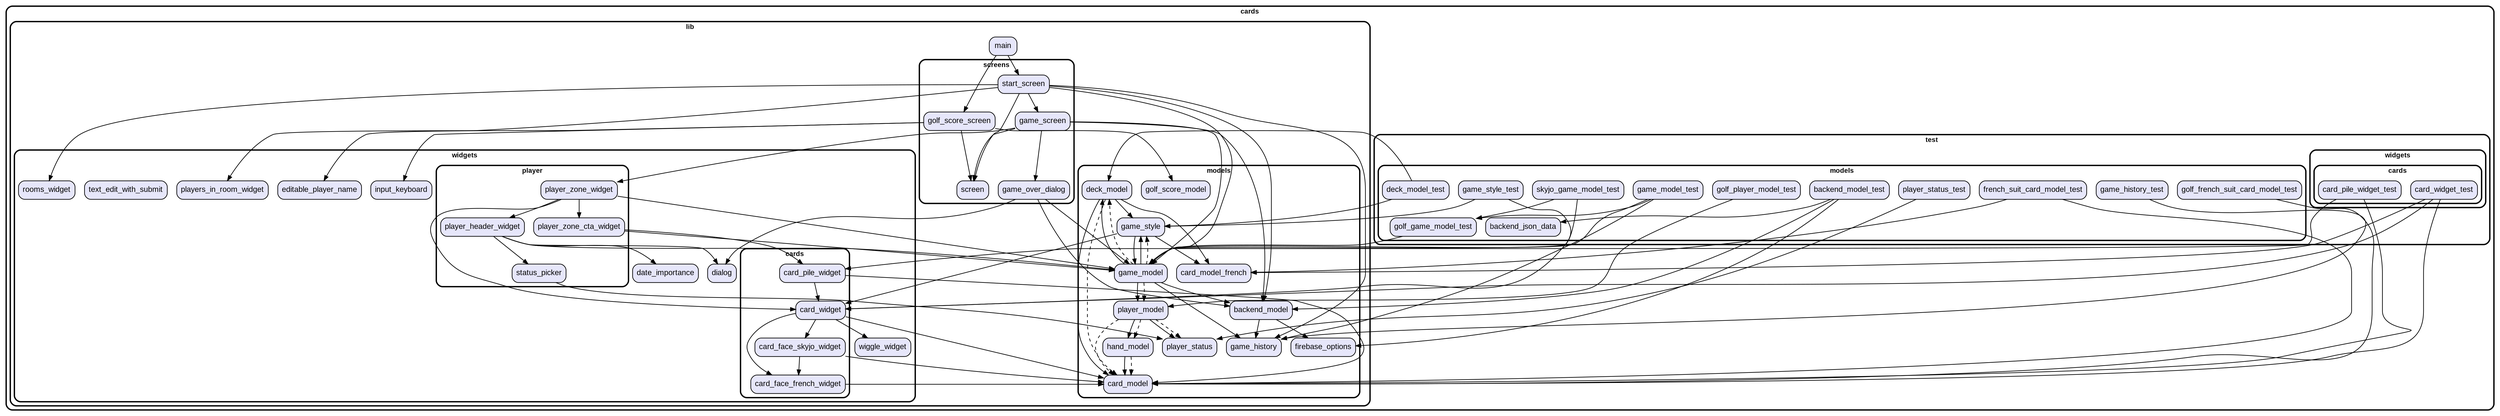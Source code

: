 digraph "" {
  graph [style=rounded fontname="Arial Black" fontsize=13 penwidth=2.6];
  node [shape=rect style="filled,rounded" fontname=Arial fontsize=15 fillcolor=Lavender penwidth=1.3];
  edge [penwidth=1.3];
  "/test/models/game_model_test.dart" [label="game_model_test"];
  "/test/models/deck_model_test.dart" [label="deck_model_test"];
  "/test/models/golf_player_model_test.dart" [label="golf_player_model_test"];
  "/test/models/backend_json_data.dart" [label="backend_json_data"];
  "/test/models/golf_french_suit_card_model_test.dart" [label="golf_french_suit_card_model_test"];
  "/test/models/french_suit_card_model_test.dart" [label="french_suit_card_model_test"];
  "/test/models/game_style_test.dart" [label="game_style_test"];
  "/test/models/player_status_test.dart" [label="player_status_test"];
  "/test/models/skyjo_game_model_test.dart" [label="skyjo_game_model_test"];
  "/test/models/golf_game_model_test.dart" [label="golf_game_model_test"];
  "/test/models/game_history_test.dart" [label="game_history_test"];
  "/test/models/backend_model_test.dart" [label="backend_model_test"];
  "/test/widgets/cards/card_pile_widget_test.dart" [label="card_pile_widget_test"];
  "/test/widgets/cards/card_widget_test.dart" [label="card_widget_test"];
  "/lib/models/player_status.dart" [label="player_status"];
  "/lib/models/game_model.dart" [label="game_model"];
  "/lib/models/card_model_french.dart" [label="card_model_french"];
  "/lib/models/game_history.dart" [label="game_history"];
  "/lib/models/golf_score_model.dart" [label="golf_score_model"];
  "/lib/models/firebase_options.dart" [label="firebase_options"];
  "/lib/models/hand_model.dart" [label="hand_model"];
  "/lib/models/player_model.dart" [label="player_model"];
  "/lib/models/game_style.dart" [label="game_style"];
  "/lib/models/card_model.dart" [label="card_model"];
  "/lib/models/backend_model.dart" [label="backend_model"];
  "/lib/models/deck_model.dart" [label="deck_model"];
  "/lib/screens/game_over_dialog.dart" [label="game_over_dialog"];
  "/lib/screens/golf_score_screen.dart" [label="golf_score_screen"];
  "/lib/screens/game_screen.dart" [label="game_screen"];
  "/lib/screens/start_screen.dart" [label="start_screen"];
  "/lib/screens/screen.dart" [label="screen"];
  "/lib/main.dart" [label="main"];
  "/lib/widgets/input_keyboard.dart" [label="input_keyboard"];
  "/lib/widgets/date_importance.dart" [label="date_importance"];
  "/lib/widgets/cards/card_pile_widget.dart" [label="card_pile_widget"];
  "/lib/widgets/cards/card_face_skyjo_widget.dart" [label="card_face_skyjo_widget"];
  "/lib/widgets/cards/card_widget.dart" [label="card_widget"];
  "/lib/widgets/cards/card_face_french_widget.dart" [label="card_face_french_widget"];
  "/lib/widgets/dialog.dart" [label="dialog"];
  "/lib/widgets/wiggle_widget.dart" [label="wiggle_widget"];
  "/lib/widgets/editable_player_name.dart" [label="editable_player_name"];
  "/lib/widgets/players_in_room_widget.dart" [label="players_in_room_widget"];
  "/lib/widgets/text_edit_with_submit.dart" [label="text_edit_with_submit"];
  "/lib/widgets/rooms_widget.dart" [label="rooms_widget"];
  "/lib/widgets/player/player_zone_cta_widget.dart" [label="player_zone_cta_widget"];
  "/lib/widgets/player/status_picker.dart" [label="status_picker"];
  "/lib/widgets/player/player_header_widget.dart" [label="player_header_widget"];
  "/lib/widgets/player/player_zone_widget.dart" [label="player_zone_widget"];
  subgraph "cluster~" {
    label="cards";
    subgraph "cluster~/test" {
      label="test";
      subgraph "cluster~/test/models" {
        label="models";
        "/test/models/game_model_test.dart";
        "/test/models/deck_model_test.dart";
        "/test/models/golf_player_model_test.dart";
        "/test/models/backend_json_data.dart";
        "/test/models/golf_french_suit_card_model_test.dart";
        "/test/models/french_suit_card_model_test.dart";
        "/test/models/game_style_test.dart";
        "/test/models/player_status_test.dart";
        "/test/models/skyjo_game_model_test.dart";
        "/test/models/golf_game_model_test.dart";
        "/test/models/game_history_test.dart";
        "/test/models/backend_model_test.dart";
      }
      subgraph "cluster~/test/widgets" {
        label="widgets";
        subgraph "cluster~/test/widgets/cards" {
          label="cards";
          "/test/widgets/cards/card_pile_widget_test.dart";
          "/test/widgets/cards/card_widget_test.dart";
        }
      }
    }
    subgraph "cluster~/lib" {
      label="lib";
      "/lib/main.dart";
      subgraph "cluster~/lib/models" {
        label="models";
        "/lib/models/player_status.dart";
        "/lib/models/game_model.dart";
        "/lib/models/card_model_french.dart";
        "/lib/models/game_history.dart";
        "/lib/models/golf_score_model.dart";
        "/lib/models/firebase_options.dart";
        "/lib/models/hand_model.dart";
        "/lib/models/player_model.dart";
        "/lib/models/game_style.dart";
        "/lib/models/card_model.dart";
        "/lib/models/backend_model.dart";
        "/lib/models/deck_model.dart";
      }
      subgraph "cluster~/lib/screens" {
        label="screens";
        "/lib/screens/game_over_dialog.dart";
        "/lib/screens/golf_score_screen.dart";
        "/lib/screens/game_screen.dart";
        "/lib/screens/start_screen.dart";
        "/lib/screens/screen.dart";
      }
      subgraph "cluster~/lib/widgets" {
        label="widgets";
        "/lib/widgets/input_keyboard.dart";
        "/lib/widgets/date_importance.dart";
        "/lib/widgets/dialog.dart";
        "/lib/widgets/wiggle_widget.dart";
        "/lib/widgets/editable_player_name.dart";
        "/lib/widgets/players_in_room_widget.dart";
        "/lib/widgets/text_edit_with_submit.dart";
        "/lib/widgets/rooms_widget.dart";
        subgraph "cluster~/lib/widgets/cards" {
          label="cards";
          "/lib/widgets/cards/card_pile_widget.dart";
          "/lib/widgets/cards/card_face_skyjo_widget.dart";
          "/lib/widgets/cards/card_widget.dart";
          "/lib/widgets/cards/card_face_french_widget.dart";
        }
        subgraph "cluster~/lib/widgets/player" {
          label="player";
          "/lib/widgets/player/player_zone_cta_widget.dart";
          "/lib/widgets/player/status_picker.dart";
          "/lib/widgets/player/player_header_widget.dart";
          "/lib/widgets/player/player_zone_widget.dart";
        }
      }
    }
  }
  "/test/models/game_model_test.dart" -> "/lib/models/game_history.dart";
  "/test/models/game_model_test.dart" -> "/lib/models/game_model.dart";
  "/test/models/game_model_test.dart" -> "/test/models/golf_game_model_test.dart";
  "/test/models/deck_model_test.dart" -> "/lib/models/deck_model.dart";
  "/test/models/deck_model_test.dart" -> "/lib/models/game_style.dart";
  "/test/models/golf_player_model_test.dart" -> "/lib/models/player_model.dart";
  "/test/models/golf_french_suit_card_model_test.dart" -> "/lib/models/card_model.dart";
  "/test/models/french_suit_card_model_test.dart" -> "/lib/models/card_model.dart";
  "/test/models/french_suit_card_model_test.dart" -> "/lib/models/card_model_french.dart";
  "/test/models/game_style_test.dart" -> "/lib/models/game_style.dart";
  "/test/models/game_style_test.dart" -> "/lib/widgets/cards/card_widget.dart";
  "/test/models/player_status_test.dart" -> "/lib/models/player_status.dart";
  "/test/models/skyjo_game_model_test.dart" -> "/lib/models/game_model.dart";
  "/test/models/skyjo_game_model_test.dart" -> "/test/models/golf_game_model_test.dart";
  "/test/models/golf_game_model_test.dart" -> "/lib/models/game_model.dart";
  "/test/models/game_history_test.dart" -> "/lib/models/game_history.dart";
  "/test/models/backend_model_test.dart" -> "/lib/models/backend_model.dart";
  "/test/models/backend_model_test.dart" -> "/lib/models/firebase_options.dart";
  "/test/models/backend_model_test.dart" -> "/test/models/backend_json_data.dart";
  "/test/widgets/cards/card_pile_widget_test.dart" -> "/lib/models/card_model.dart";
  "/test/widgets/cards/card_pile_widget_test.dart" -> "/lib/widgets/cards/card_pile_widget.dart";
  "/test/widgets/cards/card_widget_test.dart" -> "/lib/models/card_model.dart";
  "/test/widgets/cards/card_widget_test.dart" -> "/lib/models/card_model_french.dart";
  "/test/widgets/cards/card_widget_test.dart" -> "/lib/widgets/cards/card_widget.dart";
  "/lib/models/game_model.dart" -> "/lib/models/backend_model.dart";
  "/lib/models/game_model.dart" -> "/lib/models/deck_model.dart";
  "/lib/models/game_model.dart" -> "/lib/models/game_history.dart";
  "/lib/models/game_model.dart" -> "/lib/models/game_style.dart";
  "/lib/models/game_model.dart" -> "/lib/models/player_model.dart";
  "/lib/models/game_model.dart" -> "/lib/models/deck_model.dart" [style=dashed];
  "/lib/models/game_model.dart" -> "/lib/models/game_style.dart" [style=dashed];
  "/lib/models/game_model.dart" -> "/lib/models/player_model.dart" [style=dashed];
  "/lib/models/hand_model.dart" -> "/lib/models/card_model.dart";
  "/lib/models/hand_model.dart" -> "/lib/models/card_model.dart" [style=dashed];
  "/lib/models/player_model.dart" -> "/lib/models/hand_model.dart";
  "/lib/models/player_model.dart" -> "/lib/models/player_status.dart";
  "/lib/models/player_model.dart" -> "/lib/models/card_model.dart" [style=dashed];
  "/lib/models/player_model.dart" -> "/lib/models/hand_model.dart" [style=dashed];
  "/lib/models/player_model.dart" -> "/lib/models/player_status.dart" [style=dashed];
  "/lib/models/game_style.dart" -> "/lib/models/card_model_french.dart";
  "/lib/models/game_style.dart" -> "/lib/models/game_model.dart";
  "/lib/models/game_style.dart" -> "/lib/widgets/cards/card_widget.dart";
  "/lib/models/backend_model.dart" -> "/lib/models/firebase_options.dart";
  "/lib/models/backend_model.dart" -> "/lib/models/game_history.dart";
  "/lib/models/deck_model.dart" -> "/lib/models/card_model.dart";
  "/lib/models/deck_model.dart" -> "/lib/models/card_model_french.dart";
  "/lib/models/deck_model.dart" -> "/lib/models/game_style.dart";
  "/lib/models/deck_model.dart" -> "/lib/models/card_model.dart" [style=dashed];
  "/lib/screens/game_over_dialog.dart" -> "/lib/models/backend_model.dart";
  "/lib/screens/game_over_dialog.dart" -> "/lib/models/game_model.dart";
  "/lib/screens/game_over_dialog.dart" -> "/lib/widgets/dialog.dart";
  "/lib/screens/golf_score_screen.dart" -> "/lib/models/golf_score_model.dart";
  "/lib/screens/golf_score_screen.dart" -> "/lib/screens/screen.dart";
  "/lib/screens/golf_score_screen.dart" -> "/lib/widgets/editable_player_name.dart";
  "/lib/screens/golf_score_screen.dart" -> "/lib/widgets/input_keyboard.dart";
  "/lib/screens/game_screen.dart" -> "/lib/models/backend_model.dart";
  "/lib/screens/game_screen.dart" -> "/lib/models/game_model.dart";
  "/lib/screens/game_screen.dart" -> "/lib/screens/game_over_dialog.dart";
  "/lib/screens/game_screen.dart" -> "/lib/screens/screen.dart";
  "/lib/screens/game_screen.dart" -> "/lib/widgets/player/player_zone_widget.dart";
  "/lib/screens/start_screen.dart" -> "/lib/models/backend_model.dart";
  "/lib/screens/start_screen.dart" -> "/lib/models/game_history.dart";
  "/lib/screens/start_screen.dart" -> "/lib/models/game_model.dart";
  "/lib/screens/start_screen.dart" -> "/lib/screens/game_screen.dart";
  "/lib/screens/start_screen.dart" -> "/lib/screens/screen.dart";
  "/lib/screens/start_screen.dart" -> "/lib/widgets/players_in_room_widget.dart";
  "/lib/screens/start_screen.dart" -> "/lib/widgets/rooms_widget.dart";
  "/lib/main.dart" -> "/lib/screens/golf_score_screen.dart";
  "/lib/main.dart" -> "/lib/screens/start_screen.dart";
  "/lib/widgets/cards/card_pile_widget.dart" -> "/lib/models/card_model.dart";
  "/lib/widgets/cards/card_pile_widget.dart" -> "/lib/widgets/cards/card_widget.dart";
  "/lib/widgets/cards/card_face_skyjo_widget.dart" -> "/lib/models/card_model.dart";
  "/lib/widgets/cards/card_face_skyjo_widget.dart" -> "/lib/widgets/cards/card_face_french_widget.dart";
  "/lib/widgets/cards/card_widget.dart" -> "/lib/models/card_model.dart";
  "/lib/widgets/cards/card_widget.dart" -> "/lib/widgets/cards/card_face_french_widget.dart";
  "/lib/widgets/cards/card_widget.dart" -> "/lib/widgets/cards/card_face_skyjo_widget.dart";
  "/lib/widgets/cards/card_widget.dart" -> "/lib/widgets/wiggle_widget.dart";
  "/lib/widgets/cards/card_face_french_widget.dart" -> "/lib/models/card_model.dart";
  "/lib/widgets/player/player_zone_cta_widget.dart" -> "/lib/models/game_model.dart";
  "/lib/widgets/player/player_zone_cta_widget.dart" -> "/lib/widgets/cards/card_pile_widget.dart";
  "/lib/widgets/player/status_picker.dart" -> "/lib/models/player_status.dart";
  "/lib/widgets/player/player_header_widget.dart" -> "/lib/models/game_model.dart";
  "/lib/widgets/player/player_header_widget.dart" -> "/lib/widgets/date_importance.dart";
  "/lib/widgets/player/player_header_widget.dart" -> "/lib/widgets/dialog.dart";
  "/lib/widgets/player/player_header_widget.dart" -> "/lib/widgets/player/status_picker.dart";
  "/lib/widgets/player/player_zone_widget.dart" -> "/lib/models/game_model.dart";
  "/lib/widgets/player/player_zone_widget.dart" -> "/lib/widgets/cards/card_widget.dart";
  "/lib/widgets/player/player_zone_widget.dart" -> "/lib/widgets/player/player_header_widget.dart";
  "/lib/widgets/player/player_zone_widget.dart" -> "/lib/widgets/player/player_zone_cta_widget.dart";
}
